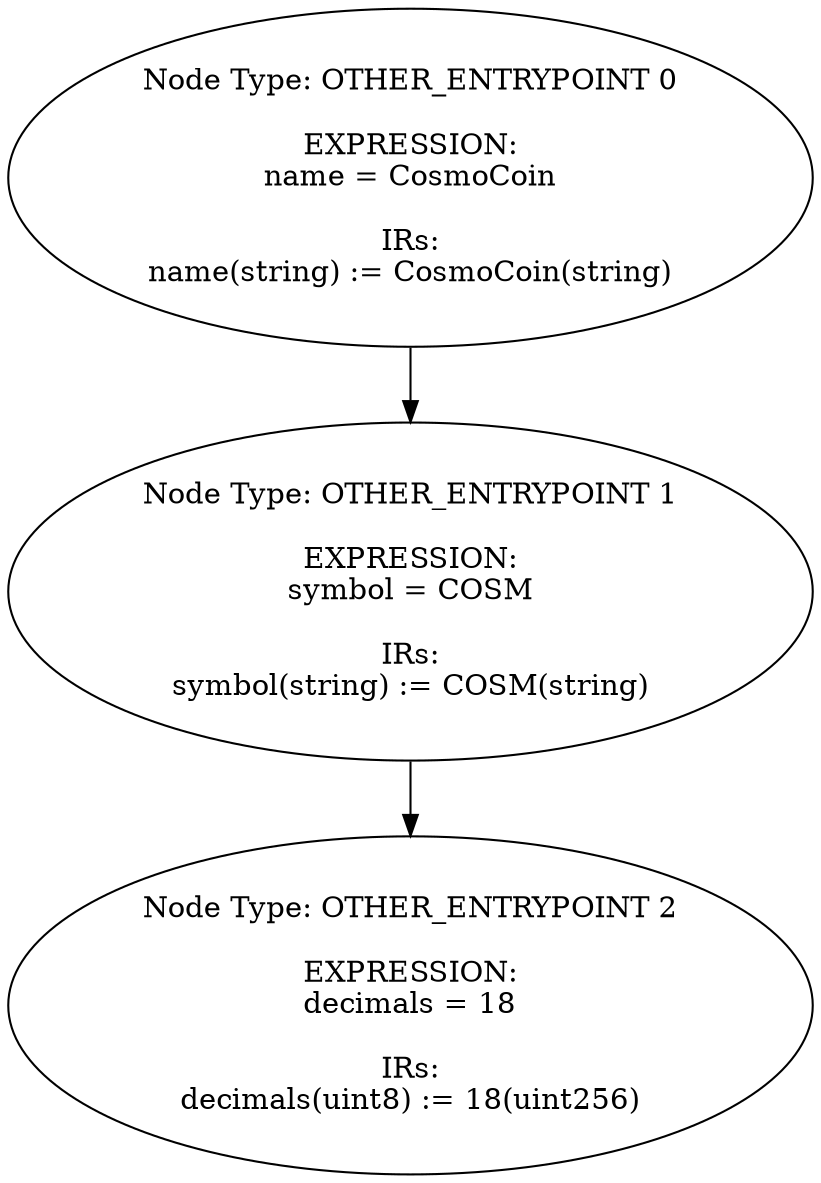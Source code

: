 digraph{
0[label="Node Type: OTHER_ENTRYPOINT 0

EXPRESSION:
name = CosmoCoin

IRs:
name(string) := CosmoCoin(string)"];
0->1;
1[label="Node Type: OTHER_ENTRYPOINT 1

EXPRESSION:
symbol = COSM

IRs:
symbol(string) := COSM(string)"];
1->2;
2[label="Node Type: OTHER_ENTRYPOINT 2

EXPRESSION:
decimals = 18

IRs:
decimals(uint8) := 18(uint256)"];
}
